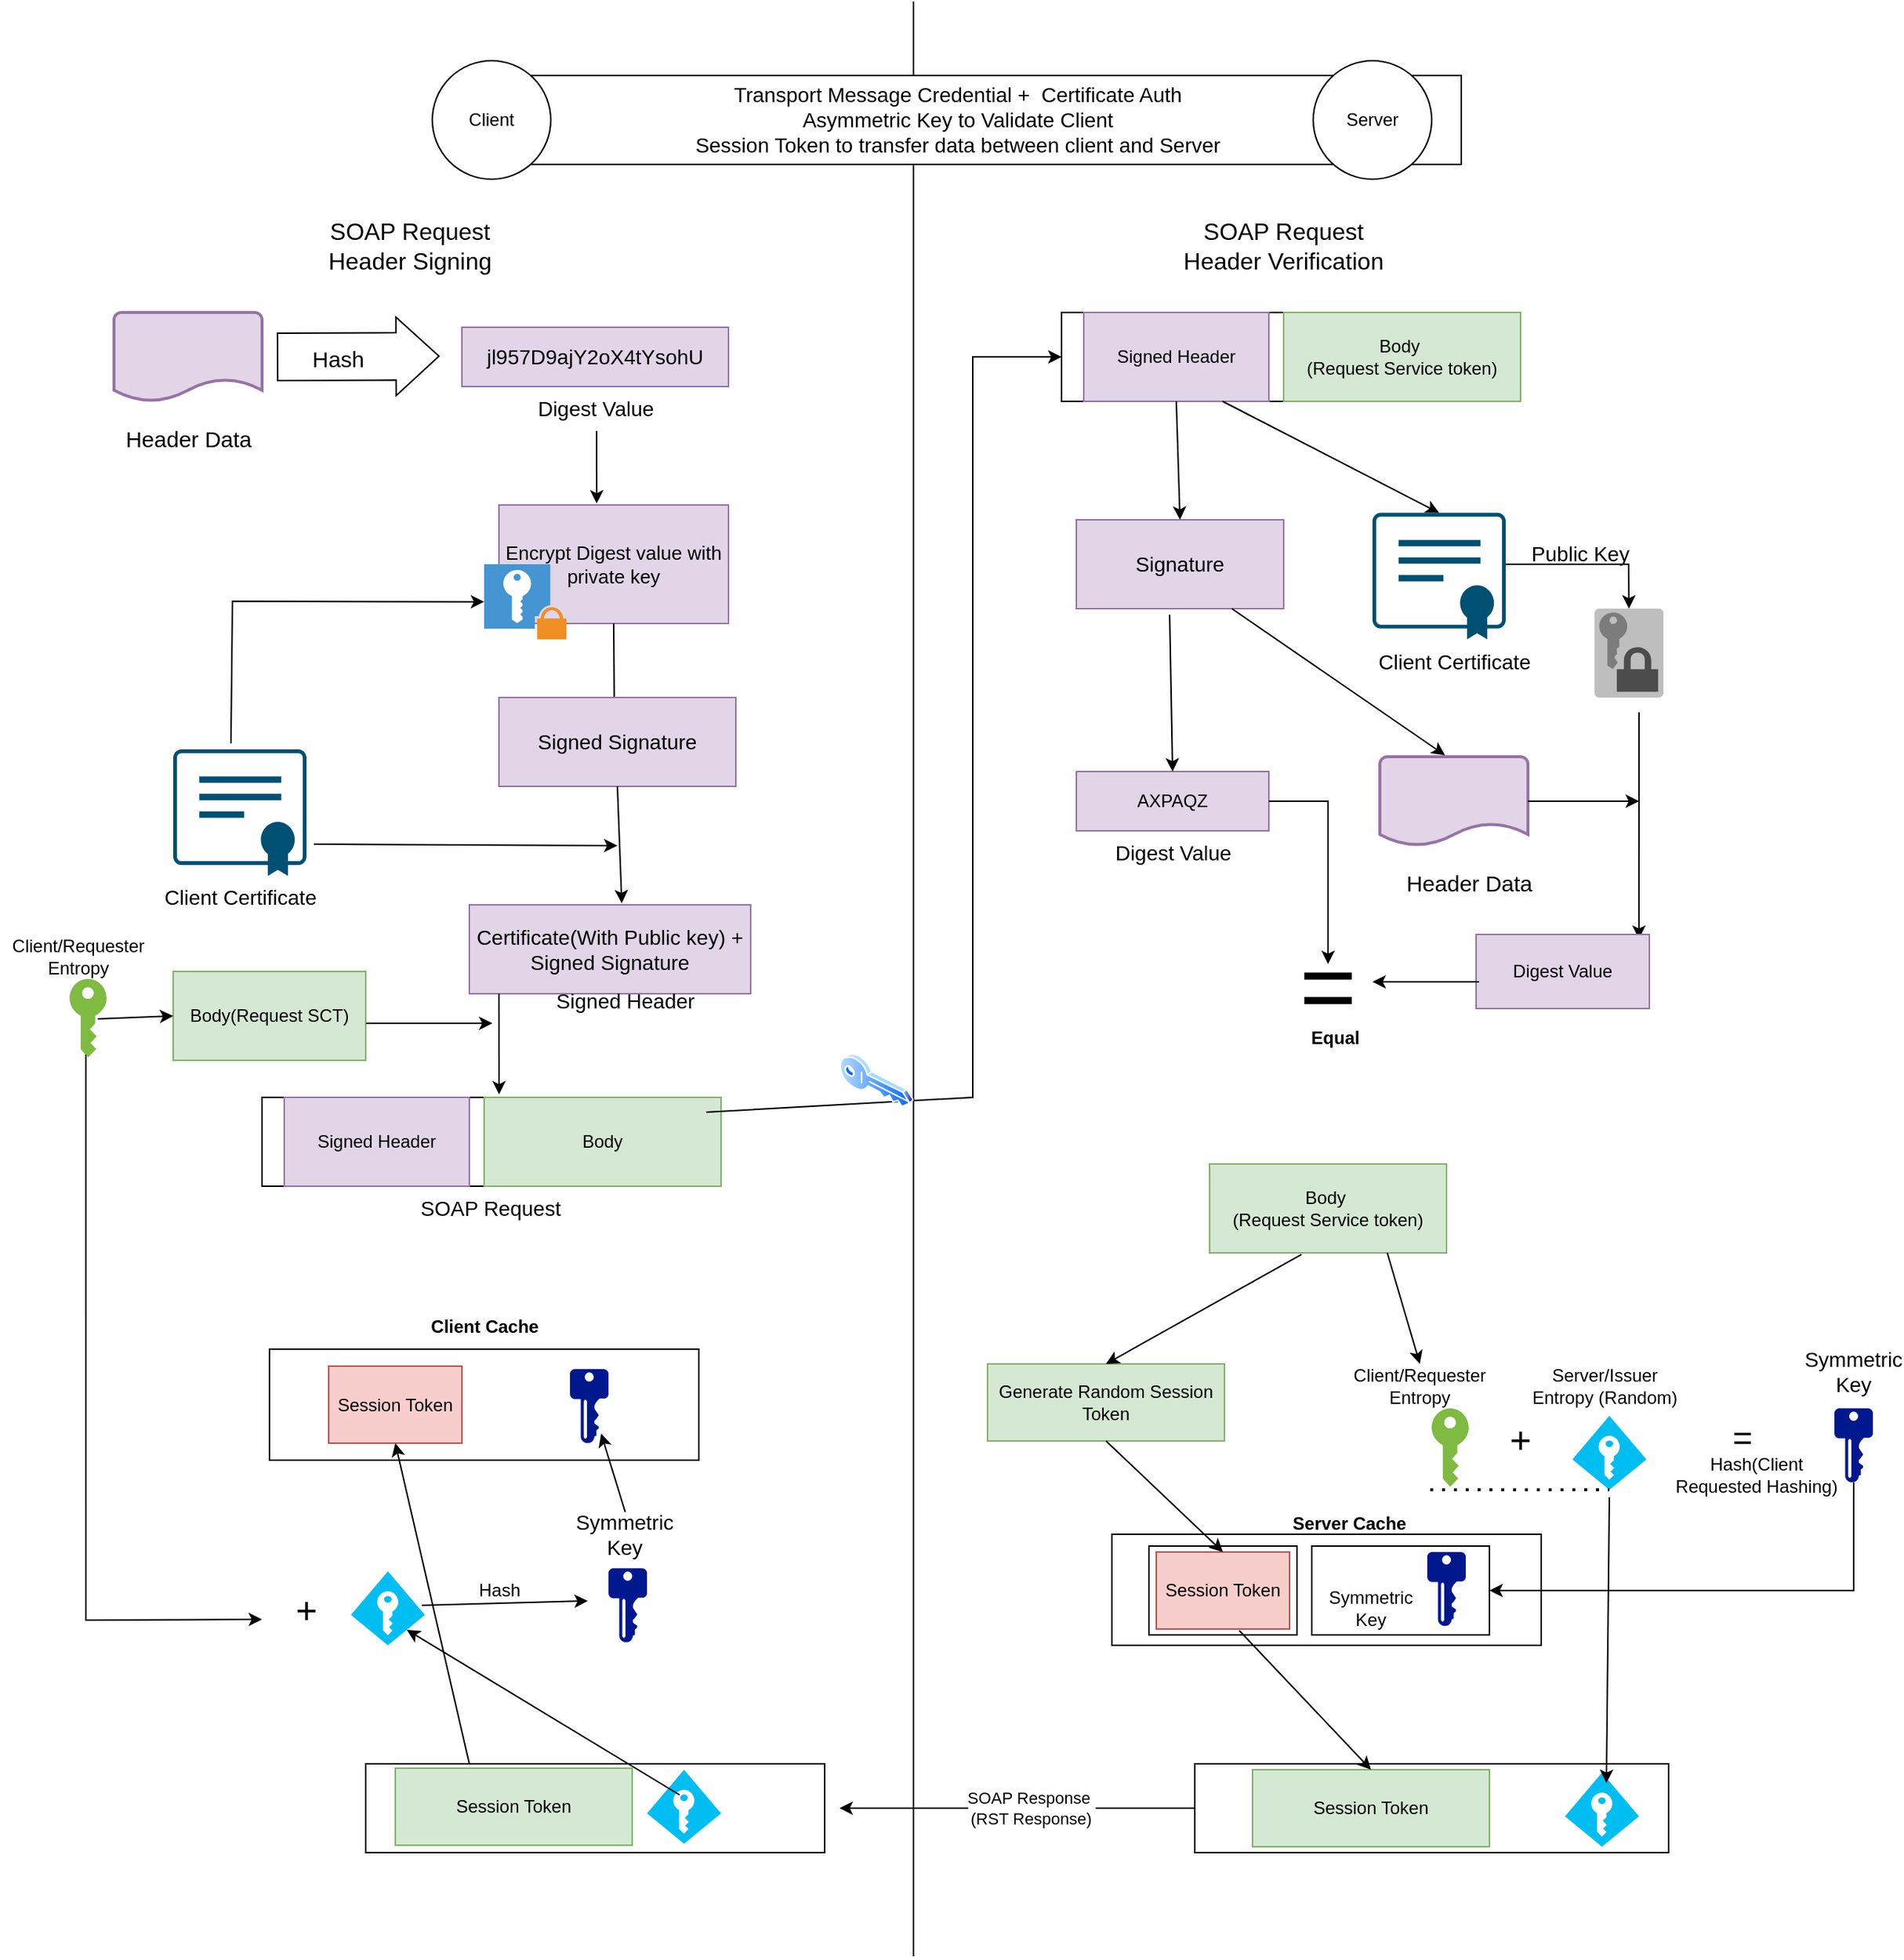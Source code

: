 <mxfile version="21.7.4" type="device">
  <diagram name="Page-1" id="7JHxIqzVTEzUt86KuqMs">
    <mxGraphModel dx="1192" dy="1798" grid="1" gridSize="10" guides="1" tooltips="1" connect="1" arrows="1" fold="1" page="1" pageScale="1" pageWidth="850" pageHeight="1100" math="0" shadow="0">
      <root>
        <mxCell id="0" />
        <mxCell id="1" parent="0" />
        <mxCell id="m2AHcmCJdf_8LvcoW3n0-3" value="" style="strokeWidth=2;html=1;shape=mxgraph.flowchart.document2;whiteSpace=wrap;size=0.25;fillColor=#e1d5e7;strokeColor=#9673a6;" parent="1" vertex="1">
          <mxGeometry x="100" y="170" width="100" height="60" as="geometry" />
        </mxCell>
        <mxCell id="m2AHcmCJdf_8LvcoW3n0-4" value="&lt;font style=&quot;font-size: 15px;&quot;&gt;Header Data&lt;/font&gt;" style="text;html=1;align=center;verticalAlign=middle;resizable=0;points=[];autosize=1;strokeColor=none;fillColor=none;" parent="1" vertex="1">
          <mxGeometry x="95" y="240" width="110" height="30" as="geometry" />
        </mxCell>
        <mxCell id="m2AHcmCJdf_8LvcoW3n0-5" value="" style="shape=flexArrow;endArrow=classic;html=1;rounded=0;width=32;endSize=9.33;" parent="1" edge="1">
          <mxGeometry width="50" height="50" relative="1" as="geometry">
            <mxPoint x="210" y="200" as="sourcePoint" />
            <mxPoint x="320" y="199.5" as="targetPoint" />
          </mxGeometry>
        </mxCell>
        <mxCell id="m2AHcmCJdf_8LvcoW3n0-6" value="&lt;font style=&quot;font-size: 15px;&quot;&gt;Hash&lt;/font&gt;" style="edgeLabel;html=1;align=center;verticalAlign=middle;resizable=0;points=[];" parent="m2AHcmCJdf_8LvcoW3n0-5" vertex="1" connectable="0">
          <mxGeometry x="-0.486" relative="1" as="geometry">
            <mxPoint x="12" y="1" as="offset" />
          </mxGeometry>
        </mxCell>
        <mxCell id="m2AHcmCJdf_8LvcoW3n0-7" value="&lt;font style=&quot;font-size: 14px;&quot;&gt;jl957D9ajY2oX4tYsohU&lt;/font&gt;" style="rounded=0;whiteSpace=wrap;html=1;fillColor=#e1d5e7;strokeColor=#9673a6;" parent="1" vertex="1">
          <mxGeometry x="335" y="180" width="180" height="40" as="geometry" />
        </mxCell>
        <mxCell id="m2AHcmCJdf_8LvcoW3n0-8" value="&lt;font style=&quot;font-size: 14px;&quot;&gt;Digest Value&lt;/font&gt;" style="text;html=1;align=center;verticalAlign=middle;resizable=0;points=[];autosize=1;strokeColor=none;fillColor=none;" parent="1" vertex="1">
          <mxGeometry x="375" y="220" width="100" height="30" as="geometry" />
        </mxCell>
        <mxCell id="m2AHcmCJdf_8LvcoW3n0-9" value="" style="points=[[0.015,0.015,0],[0.25,0,0],[0.5,0,0],[0.75,0,0],[0.985,0.015,0],[1,0.22,0],[1,0.44,0],[1,0.67,0],[0.985,0.89,0],[0,0.22,0],[0,0.44,0],[0,0.67,0],[0.015,0.89,0],[0.25,0.91,0],[0.5,0.91,0],[0.785,0.955,0]];verticalLabelPosition=bottom;sketch=0;html=1;verticalAlign=top;aspect=fixed;align=center;pointerEvents=1;shape=mxgraph.cisco19.x509_certificate;fillColor=#005073;strokeColor=none;" parent="1" vertex="1">
          <mxGeometry x="140" y="465" width="90" height="85.5" as="geometry" />
        </mxCell>
        <mxCell id="m2AHcmCJdf_8LvcoW3n0-10" value="&lt;font style=&quot;font-size: 14px;&quot;&gt;Client Certificate&lt;/font&gt;" style="text;html=1;align=center;verticalAlign=middle;resizable=0;points=[];autosize=1;strokeColor=none;fillColor=none;" parent="1" vertex="1">
          <mxGeometry x="120" y="550" width="130" height="30" as="geometry" />
        </mxCell>
        <mxCell id="m2AHcmCJdf_8LvcoW3n0-21" value="&lt;font style=&quot;font-size: 13px;&quot;&gt;Encrypt Digest value with private key&lt;/font&gt;" style="rounded=0;whiteSpace=wrap;html=1;fillColor=#e1d5e7;strokeColor=#9673a6;" parent="1" vertex="1">
          <mxGeometry x="360" y="300" width="155" height="80" as="geometry" />
        </mxCell>
        <mxCell id="m2AHcmCJdf_8LvcoW3n0-22" value="" style="endArrow=classic;html=1;rounded=0;entryX=0.426;entryY=-0.012;entryDx=0;entryDy=0;entryPerimeter=0;" parent="1" target="m2AHcmCJdf_8LvcoW3n0-21" edge="1">
          <mxGeometry width="50" height="50" relative="1" as="geometry">
            <mxPoint x="426" y="250" as="sourcePoint" />
            <mxPoint x="500" y="160" as="targetPoint" />
          </mxGeometry>
        </mxCell>
        <mxCell id="m2AHcmCJdf_8LvcoW3n0-23" value="" style="shadow=0;dashed=0;html=1;strokeColor=none;fillColor=#4495D1;labelPosition=center;verticalLabelPosition=bottom;verticalAlign=top;align=center;outlineConnect=0;shape=mxgraph.veeam.2d.private_key;" parent="1" vertex="1">
          <mxGeometry x="350" y="340" width="55.6" height="50.8" as="geometry" />
        </mxCell>
        <mxCell id="m2AHcmCJdf_8LvcoW3n0-24" value="" style="endArrow=classic;html=1;rounded=0;exitX=0.433;exitY=-0.047;exitDx=0;exitDy=0;exitPerimeter=0;" parent="1" source="m2AHcmCJdf_8LvcoW3n0-9" target="m2AHcmCJdf_8LvcoW3n0-23" edge="1">
          <mxGeometry width="50" height="50" relative="1" as="geometry">
            <mxPoint x="230" y="360" as="sourcePoint" />
            <mxPoint x="280" y="310" as="targetPoint" />
            <Array as="points">
              <mxPoint x="180" y="365" />
            </Array>
          </mxGeometry>
        </mxCell>
        <mxCell id="m2AHcmCJdf_8LvcoW3n0-25" value="" style="endArrow=classic;html=1;rounded=0;exitX=0.5;exitY=1;exitDx=0;exitDy=0;" parent="1" source="m2AHcmCJdf_8LvcoW3n0-21" edge="1">
          <mxGeometry width="50" height="50" relative="1" as="geometry">
            <mxPoint x="440" y="520" as="sourcePoint" />
            <mxPoint x="438" y="450" as="targetPoint" />
          </mxGeometry>
        </mxCell>
        <mxCell id="m2AHcmCJdf_8LvcoW3n0-26" value="&lt;font style=&quot;font-size: 14px;&quot;&gt;Signed Signature&lt;/font&gt;" style="rounded=0;whiteSpace=wrap;html=1;fillColor=#e1d5e7;strokeColor=#9673a6;" parent="1" vertex="1">
          <mxGeometry x="360" y="430" width="160" height="60" as="geometry" />
        </mxCell>
        <mxCell id="m2AHcmCJdf_8LvcoW3n0-31" value="&lt;font style=&quot;font-size: 14px;&quot;&gt;Certificate(With Public key) + Signed Signature&lt;/font&gt;" style="rounded=0;whiteSpace=wrap;html=1;fillColor=#e1d5e7;strokeColor=#9673a6;" parent="1" vertex="1">
          <mxGeometry x="340" y="570" width="190" height="60" as="geometry" />
        </mxCell>
        <mxCell id="m2AHcmCJdf_8LvcoW3n0-32" value="" style="endArrow=classic;html=1;rounded=0;exitX=1.056;exitY=0.749;exitDx=0;exitDy=0;exitPerimeter=0;" parent="1" source="m2AHcmCJdf_8LvcoW3n0-9" edge="1">
          <mxGeometry width="50" height="50" relative="1" as="geometry">
            <mxPoint x="-130" y="520" as="sourcePoint" />
            <mxPoint x="440" y="530" as="targetPoint" />
          </mxGeometry>
        </mxCell>
        <mxCell id="m2AHcmCJdf_8LvcoW3n0-33" value="" style="endArrow=classic;html=1;rounded=0;exitX=0.5;exitY=1;exitDx=0;exitDy=0;entryX=0.542;entryY=-0.017;entryDx=0;entryDy=0;entryPerimeter=0;" parent="1" source="m2AHcmCJdf_8LvcoW3n0-26" target="m2AHcmCJdf_8LvcoW3n0-31" edge="1">
          <mxGeometry width="50" height="50" relative="1" as="geometry">
            <mxPoint x="390" y="590" as="sourcePoint" />
            <mxPoint x="440" y="540" as="targetPoint" />
          </mxGeometry>
        </mxCell>
        <mxCell id="m2AHcmCJdf_8LvcoW3n0-34" value="&lt;font style=&quot;font-size: 14px;&quot;&gt;Signed Header&lt;/font&gt;" style="text;html=1;strokeColor=none;fillColor=none;align=center;verticalAlign=middle;whiteSpace=wrap;rounded=0;strokeWidth=5;" parent="1" vertex="1">
          <mxGeometry x="360.6" y="620" width="169.4" height="30" as="geometry" />
        </mxCell>
        <mxCell id="m2AHcmCJdf_8LvcoW3n0-35" value="" style="rounded=0;whiteSpace=wrap;html=1;" parent="1" vertex="1">
          <mxGeometry x="200" y="700" width="310" height="60" as="geometry" />
        </mxCell>
        <mxCell id="m2AHcmCJdf_8LvcoW3n0-36" value="Signed Header" style="rounded=0;whiteSpace=wrap;html=1;fillColor=#e1d5e7;strokeColor=#9673a6;" parent="1" vertex="1">
          <mxGeometry x="215" y="700" width="125" height="60" as="geometry" />
        </mxCell>
        <mxCell id="m2AHcmCJdf_8LvcoW3n0-37" value="Body" style="rounded=0;whiteSpace=wrap;html=1;fillColor=#d5e8d4;strokeColor=#82b366;" parent="1" vertex="1">
          <mxGeometry x="350" y="700" width="160" height="60" as="geometry" />
        </mxCell>
        <mxCell id="m2AHcmCJdf_8LvcoW3n0-38" value="&lt;font style=&quot;font-size: 14px;&quot;&gt;SOAP Request&lt;/font&gt;" style="text;html=1;strokeColor=none;fillColor=none;align=center;verticalAlign=middle;whiteSpace=wrap;rounded=0;strokeWidth=5;" parent="1" vertex="1">
          <mxGeometry x="270.3" y="760" width="169.4" height="30" as="geometry" />
        </mxCell>
        <mxCell id="m2AHcmCJdf_8LvcoW3n0-39" value="" style="endArrow=classic;html=1;rounded=0;entryX=0.063;entryY=-0.033;entryDx=0;entryDy=0;entryPerimeter=0;" parent="1" target="m2AHcmCJdf_8LvcoW3n0-37" edge="1">
          <mxGeometry width="50" height="50" relative="1" as="geometry">
            <mxPoint x="360" y="630" as="sourcePoint" />
            <mxPoint x="230" y="650" as="targetPoint" />
          </mxGeometry>
        </mxCell>
        <mxCell id="m2AHcmCJdf_8LvcoW3n0-40" value="Body(Request SCT)" style="rounded=0;whiteSpace=wrap;html=1;fillColor=#d5e8d4;strokeColor=#82b366;" parent="1" vertex="1">
          <mxGeometry x="140" y="615" width="130" height="60" as="geometry" />
        </mxCell>
        <mxCell id="m2AHcmCJdf_8LvcoW3n0-41" value="" style="endArrow=classic;html=1;rounded=0;entryX=0;entryY=1;entryDx=0;entryDy=0;" parent="1" edge="1">
          <mxGeometry width="50" height="50" relative="1" as="geometry">
            <mxPoint x="270.3" y="650" as="sourcePoint" />
            <mxPoint x="355.6" y="650" as="targetPoint" />
          </mxGeometry>
        </mxCell>
        <mxCell id="m2AHcmCJdf_8LvcoW3n0-42" value="&lt;font style=&quot;font-size: 16px;&quot;&gt;SOAP Request Header Signing&lt;/font&gt;" style="text;html=1;strokeColor=none;fillColor=none;align=center;verticalAlign=middle;whiteSpace=wrap;rounded=0;" parent="1" vertex="1">
          <mxGeometry x="220" y="110" width="160" height="30" as="geometry" />
        </mxCell>
        <mxCell id="m2AHcmCJdf_8LvcoW3n0-43" value="" style="rounded=0;whiteSpace=wrap;html=1;" parent="1" vertex="1">
          <mxGeometry x="740" y="170" width="310" height="60" as="geometry" />
        </mxCell>
        <mxCell id="m2AHcmCJdf_8LvcoW3n0-44" value="Signed Header" style="rounded=0;whiteSpace=wrap;html=1;fillColor=#e1d5e7;strokeColor=#9673a6;" parent="1" vertex="1">
          <mxGeometry x="755" y="170" width="125" height="60" as="geometry" />
        </mxCell>
        <mxCell id="m2AHcmCJdf_8LvcoW3n0-45" value="&lt;div&gt;Body&amp;nbsp;&lt;/div&gt;&lt;div&gt;(Request Service token)&lt;/div&gt;" style="rounded=0;whiteSpace=wrap;html=1;fillColor=#d5e8d4;strokeColor=#82b366;" parent="1" vertex="1">
          <mxGeometry x="890" y="170" width="160" height="60" as="geometry" />
        </mxCell>
        <mxCell id="m2AHcmCJdf_8LvcoW3n0-47" value="&lt;font style=&quot;font-size: 14px;&quot;&gt;Signature&lt;/font&gt;" style="rounded=0;whiteSpace=wrap;html=1;fillColor=#e1d5e7;strokeColor=#9673a6;" parent="1" vertex="1">
          <mxGeometry x="750" y="310" width="140" height="60" as="geometry" />
        </mxCell>
        <mxCell id="m2AHcmCJdf_8LvcoW3n0-50" value="" style="points=[[0.015,0.015,0],[0.25,0,0],[0.5,0,0],[0.75,0,0],[0.985,0.015,0],[1,0.22,0],[1,0.44,0],[1,0.67,0],[0.985,0.89,0],[0,0.22,0],[0,0.44,0],[0,0.67,0],[0.015,0.89,0],[0.25,0.91,0],[0.5,0.91,0],[0.785,0.955,0]];verticalLabelPosition=bottom;sketch=0;html=1;verticalAlign=top;aspect=fixed;align=center;pointerEvents=1;shape=mxgraph.cisco19.x509_certificate;fillColor=#005073;strokeColor=none;" parent="1" vertex="1">
          <mxGeometry x="950" y="305.3" width="90" height="85.5" as="geometry" />
        </mxCell>
        <mxCell id="m2AHcmCJdf_8LvcoW3n0-51" value="&lt;font style=&quot;font-size: 14px;&quot;&gt;Client Certificate&lt;/font&gt;" style="text;html=1;align=center;verticalAlign=middle;resizable=0;points=[];autosize=1;strokeColor=none;fillColor=none;" parent="1" vertex="1">
          <mxGeometry x="940" y="390.8" width="130" height="30" as="geometry" />
        </mxCell>
        <mxCell id="m2AHcmCJdf_8LvcoW3n0-52" value="AXPAQZ" style="rounded=0;whiteSpace=wrap;html=1;fillColor=#e1d5e7;strokeColor=#9673a6;" parent="1" vertex="1">
          <mxGeometry x="750" y="480" width="130" height="40" as="geometry" />
        </mxCell>
        <mxCell id="m2AHcmCJdf_8LvcoW3n0-54" value="" style="strokeWidth=2;html=1;shape=mxgraph.flowchart.document2;whiteSpace=wrap;size=0.25;fillColor=#e1d5e7;strokeColor=#9673a6;" parent="1" vertex="1">
          <mxGeometry x="955" y="470" width="100" height="60" as="geometry" />
        </mxCell>
        <mxCell id="m2AHcmCJdf_8LvcoW3n0-55" value="&lt;font style=&quot;font-size: 14px;&quot;&gt;Digest Value&lt;/font&gt;" style="text;html=1;align=center;verticalAlign=middle;resizable=0;points=[];autosize=1;strokeColor=none;fillColor=none;" parent="1" vertex="1">
          <mxGeometry x="765" y="520" width="100" height="30" as="geometry" />
        </mxCell>
        <mxCell id="m2AHcmCJdf_8LvcoW3n0-56" value="&lt;font style=&quot;font-size: 15px;&quot;&gt;Header Data&lt;/font&gt;" style="text;html=1;align=center;verticalAlign=middle;resizable=0;points=[];autosize=1;strokeColor=none;fillColor=none;" parent="1" vertex="1">
          <mxGeometry x="960" y="540" width="110" height="30" as="geometry" />
        </mxCell>
        <mxCell id="m2AHcmCJdf_8LvcoW3n0-57" value="" style="outlineConnect=0;dashed=0;verticalLabelPosition=bottom;verticalAlign=top;align=center;html=1;shape=mxgraph.aws3.data_encryption_key;fillColor=#7D7C7C;gradientColor=none;" parent="1" vertex="1">
          <mxGeometry x="1100" y="370" width="46.5" height="60" as="geometry" />
        </mxCell>
        <mxCell id="m2AHcmCJdf_8LvcoW3n0-58" value="" style="endArrow=classic;html=1;rounded=0;entryX=0.5;entryY=0;entryDx=0;entryDy=0;entryPerimeter=0;" parent="1" target="m2AHcmCJdf_8LvcoW3n0-57" edge="1">
          <mxGeometry width="50" height="50" relative="1" as="geometry">
            <mxPoint x="1040" y="340" as="sourcePoint" />
            <mxPoint x="1090" y="290" as="targetPoint" />
            <Array as="points">
              <mxPoint x="1123" y="340" />
            </Array>
          </mxGeometry>
        </mxCell>
        <mxCell id="m2AHcmCJdf_8LvcoW3n0-59" value="&lt;font style=&quot;font-size: 14px;&quot;&gt;Public Key&lt;/font&gt;" style="text;html=1;align=center;verticalAlign=middle;resizable=0;points=[];autosize=1;strokeColor=none;fillColor=none;" parent="1" vertex="1">
          <mxGeometry x="1045" y="318" width="90" height="30" as="geometry" />
        </mxCell>
        <mxCell id="m2AHcmCJdf_8LvcoW3n0-60" value="" style="endArrow=classic;html=1;rounded=0;exitX=1;exitY=0.5;exitDx=0;exitDy=0;exitPerimeter=0;" parent="1" source="m2AHcmCJdf_8LvcoW3n0-54" edge="1">
          <mxGeometry width="50" height="50" relative="1" as="geometry">
            <mxPoint x="1100" y="620" as="sourcePoint" />
            <mxPoint x="1130" y="500" as="targetPoint" />
          </mxGeometry>
        </mxCell>
        <mxCell id="m2AHcmCJdf_8LvcoW3n0-61" value="" style="endArrow=classic;html=1;rounded=0;entryX=0.94;entryY=0.06;entryDx=0;entryDy=0;entryPerimeter=0;" parent="1" target="m2AHcmCJdf_8LvcoW3n0-62" edge="1">
          <mxGeometry width="50" height="50" relative="1" as="geometry">
            <mxPoint x="1130" y="440" as="sourcePoint" />
            <mxPoint x="1130" y="610" as="targetPoint" />
          </mxGeometry>
        </mxCell>
        <mxCell id="m2AHcmCJdf_8LvcoW3n0-62" value="Digest Value" style="rounded=0;whiteSpace=wrap;html=1;fillColor=#e1d5e7;strokeColor=#9673a6;" parent="1" vertex="1">
          <mxGeometry x="1020" y="590" width="117" height="50" as="geometry" />
        </mxCell>
        <mxCell id="m2AHcmCJdf_8LvcoW3n0-63" value="" style="endArrow=classic;html=1;rounded=0;exitX=1;exitY=0.5;exitDx=0;exitDy=0;entryX=0.5;entryY=0;entryDx=0;entryDy=0;" parent="1" source="m2AHcmCJdf_8LvcoW3n0-52" edge="1">
          <mxGeometry width="50" height="50" relative="1" as="geometry">
            <mxPoint x="790" y="690" as="sourcePoint" />
            <mxPoint x="920" y="610" as="targetPoint" />
            <Array as="points">
              <mxPoint x="920" y="500" />
              <mxPoint x="920" y="550" />
            </Array>
          </mxGeometry>
        </mxCell>
        <mxCell id="m2AHcmCJdf_8LvcoW3n0-65" value="&lt;font style=&quot;font-size: 66px;&quot;&gt;=&lt;/font&gt;" style="text;html=1;strokeColor=none;fillColor=none;align=center;verticalAlign=middle;whiteSpace=wrap;rounded=0;" parent="1" vertex="1">
          <mxGeometry x="870" y="610" width="100" height="30" as="geometry" />
        </mxCell>
        <mxCell id="m2AHcmCJdf_8LvcoW3n0-66" value="" style="endArrow=classic;html=1;rounded=0;exitX=0.017;exitY=0.64;exitDx=0;exitDy=0;exitPerimeter=0;" parent="1" source="m2AHcmCJdf_8LvcoW3n0-62" edge="1">
          <mxGeometry width="50" height="50" relative="1" as="geometry">
            <mxPoint x="740" y="730" as="sourcePoint" />
            <mxPoint x="950" y="622" as="targetPoint" />
          </mxGeometry>
        </mxCell>
        <mxCell id="m2AHcmCJdf_8LvcoW3n0-67" value="" style="endArrow=classic;html=1;rounded=0;exitX=0.5;exitY=1;exitDx=0;exitDy=0;entryX=0.5;entryY=0;entryDx=0;entryDy=0;" parent="1" source="m2AHcmCJdf_8LvcoW3n0-44" target="m2AHcmCJdf_8LvcoW3n0-47" edge="1">
          <mxGeometry width="50" height="50" relative="1" as="geometry">
            <mxPoint x="710" y="280" as="sourcePoint" />
            <mxPoint x="760" y="230" as="targetPoint" />
          </mxGeometry>
        </mxCell>
        <mxCell id="m2AHcmCJdf_8LvcoW3n0-69" value="" style="endArrow=classic;html=1;rounded=0;entryX=0.5;entryY=0;entryDx=0;entryDy=0;entryPerimeter=0;exitX=0.75;exitY=1;exitDx=0;exitDy=0;" parent="1" source="m2AHcmCJdf_8LvcoW3n0-44" target="m2AHcmCJdf_8LvcoW3n0-50" edge="1">
          <mxGeometry width="50" height="50" relative="1" as="geometry">
            <mxPoint x="850" y="300" as="sourcePoint" />
            <mxPoint x="900" y="250" as="targetPoint" />
          </mxGeometry>
        </mxCell>
        <mxCell id="m2AHcmCJdf_8LvcoW3n0-70" value="" style="endArrow=classic;html=1;rounded=0;entryX=0.5;entryY=0;entryDx=0;entryDy=0;exitX=0.45;exitY=1.067;exitDx=0;exitDy=0;exitPerimeter=0;" parent="1" source="m2AHcmCJdf_8LvcoW3n0-47" target="m2AHcmCJdf_8LvcoW3n0-52" edge="1">
          <mxGeometry width="50" height="50" relative="1" as="geometry">
            <mxPoint x="610" y="440" as="sourcePoint" />
            <mxPoint x="660" y="390" as="targetPoint" />
          </mxGeometry>
        </mxCell>
        <mxCell id="m2AHcmCJdf_8LvcoW3n0-71" value="" style="endArrow=classic;html=1;rounded=0;entryX=0.44;entryY=-0.017;entryDx=0;entryDy=0;entryPerimeter=0;exitX=0.75;exitY=1;exitDx=0;exitDy=0;" parent="1" source="m2AHcmCJdf_8LvcoW3n0-47" target="m2AHcmCJdf_8LvcoW3n0-54" edge="1">
          <mxGeometry width="50" height="50" relative="1" as="geometry">
            <mxPoint x="620" y="520" as="sourcePoint" />
            <mxPoint x="670" y="470" as="targetPoint" />
          </mxGeometry>
        </mxCell>
        <mxCell id="m2AHcmCJdf_8LvcoW3n0-72" value="&lt;b&gt;Equal&lt;/b&gt;" style="text;html=1;strokeColor=none;fillColor=none;align=center;verticalAlign=middle;whiteSpace=wrap;rounded=0;" parent="1" vertex="1">
          <mxGeometry x="895" y="645" width="60" height="30" as="geometry" />
        </mxCell>
        <mxCell id="m2AHcmCJdf_8LvcoW3n0-73" value="" style="endArrow=none;html=1;rounded=0;" parent="1" edge="1">
          <mxGeometry width="50" height="50" relative="1" as="geometry">
            <mxPoint x="640" y="1280" as="sourcePoint" />
            <mxPoint x="640" y="-40" as="targetPoint" />
          </mxGeometry>
        </mxCell>
        <mxCell id="m2AHcmCJdf_8LvcoW3n0-74" value="" style="endArrow=classic;html=1;rounded=0;entryX=0;entryY=0.5;entryDx=0;entryDy=0;" parent="1" target="m2AHcmCJdf_8LvcoW3n0-43" edge="1">
          <mxGeometry width="50" height="50" relative="1" as="geometry">
            <mxPoint x="500" y="710" as="sourcePoint" />
            <mxPoint x="720" y="180" as="targetPoint" />
            <Array as="points">
              <mxPoint x="680" y="700" />
              <mxPoint x="680" y="200" />
            </Array>
          </mxGeometry>
        </mxCell>
        <mxCell id="m2AHcmCJdf_8LvcoW3n0-75" value="&lt;font style=&quot;font-size: 16px;&quot;&gt;SOAP Request Header Verification&lt;/font&gt;" style="text;html=1;strokeColor=none;fillColor=none;align=center;verticalAlign=middle;whiteSpace=wrap;rounded=0;" parent="1" vertex="1">
          <mxGeometry x="810" y="110" width="160" height="30" as="geometry" />
        </mxCell>
        <mxCell id="m2AHcmCJdf_8LvcoW3n0-76" value="&lt;div style=&quot;font-size: 14px;&quot;&gt;&lt;font style=&quot;font-size: 14px;&quot;&gt;Transport Message Credential +&amp;nbsp; Certificate Auth&lt;br&gt;&lt;/font&gt;&lt;/div&gt;&lt;div style=&quot;font-size: 14px;&quot;&gt;&lt;font style=&quot;font-size: 14px;&quot;&gt;Asymmetric Key to Validate Client&lt;/font&gt;&lt;/div&gt;&lt;div style=&quot;font-size: 14px;&quot;&gt;&lt;font style=&quot;font-size: 14px;&quot;&gt;Session Token to transfer data between client and Server&lt;font style=&quot;font-size: 14px;&quot;&gt;&lt;br&gt;&lt;/font&gt;&lt;/font&gt;&lt;/div&gt;" style="rounded=0;whiteSpace=wrap;html=1;" parent="1" vertex="1">
          <mxGeometry x="330" y="10" width="680" height="60" as="geometry" />
        </mxCell>
        <mxCell id="m2AHcmCJdf_8LvcoW3n0-77" value="Client" style="ellipse;whiteSpace=wrap;html=1;aspect=fixed;" parent="1" vertex="1">
          <mxGeometry x="315" width="80" height="80" as="geometry" />
        </mxCell>
        <mxCell id="m2AHcmCJdf_8LvcoW3n0-78" value="Server" style="ellipse;whiteSpace=wrap;html=1;aspect=fixed;" parent="1" vertex="1">
          <mxGeometry x="910" width="80" height="80" as="geometry" />
        </mxCell>
        <mxCell id="m2AHcmCJdf_8LvcoW3n0-79" value="&lt;div&gt;Body&amp;nbsp;&lt;/div&gt;&lt;div&gt;(Request Service token)&lt;/div&gt;" style="rounded=0;whiteSpace=wrap;html=1;fillColor=#d5e8d4;strokeColor=#82b366;" parent="1" vertex="1">
          <mxGeometry x="840" y="745" width="160" height="60" as="geometry" />
        </mxCell>
        <mxCell id="m2AHcmCJdf_8LvcoW3n0-80" value="Generate Random Session Token" style="rounded=0;whiteSpace=wrap;html=1;fillColor=#d5e8d4;strokeColor=#82b366;" parent="1" vertex="1">
          <mxGeometry x="690" y="880" width="160" height="52" as="geometry" />
        </mxCell>
        <mxCell id="m2AHcmCJdf_8LvcoW3n0-83" value="Client/Requester Entropy" style="text;html=1;strokeColor=none;fillColor=none;align=center;verticalAlign=middle;whiteSpace=wrap;rounded=0;" parent="1" vertex="1">
          <mxGeometry x="930" y="880" width="104" height="30" as="geometry" />
        </mxCell>
        <mxCell id="m2AHcmCJdf_8LvcoW3n0-86" value="&lt;font style=&quot;font-size: 25px;&quot;&gt;+&lt;/font&gt;" style="text;html=1;strokeColor=none;fillColor=none;align=center;verticalAlign=middle;whiteSpace=wrap;rounded=0;" parent="1" vertex="1">
          <mxGeometry x="1020" y="915" width="60" height="30" as="geometry" />
        </mxCell>
        <mxCell id="m2AHcmCJdf_8LvcoW3n0-92" value="" style="verticalLabelPosition=bottom;html=1;verticalAlign=top;align=center;strokeColor=none;fillColor=#00BEF2;shape=mxgraph.azure.access_control;" parent="1" vertex="1">
          <mxGeometry x="1085" y="915" width="50" height="50" as="geometry" />
        </mxCell>
        <mxCell id="m2AHcmCJdf_8LvcoW3n0-93" value="Server/Issuer Entropy (Random)" style="text;html=1;strokeColor=none;fillColor=none;align=center;verticalAlign=middle;whiteSpace=wrap;rounded=0;" parent="1" vertex="1">
          <mxGeometry x="1055" y="880" width="104" height="30" as="geometry" />
        </mxCell>
        <mxCell id="m2AHcmCJdf_8LvcoW3n0-94" value="" style="endArrow=none;dashed=1;html=1;dashPattern=1 3;strokeWidth=2;rounded=0;entryX=0.5;entryY=1;entryDx=0;entryDy=0;entryPerimeter=0;exitX=0.613;exitY=1;exitDx=0;exitDy=0;exitPerimeter=0;" parent="1" target="m2AHcmCJdf_8LvcoW3n0-92" edge="1">
          <mxGeometry width="50" height="50" relative="1" as="geometry">
            <mxPoint x="989.003" y="965" as="sourcePoint" />
            <mxPoint x="1090" y="970" as="targetPoint" />
          </mxGeometry>
        </mxCell>
        <mxCell id="m2AHcmCJdf_8LvcoW3n0-98" value="Hash(Client Requested Hashing)" style="text;html=1;strokeColor=none;fillColor=none;align=center;verticalAlign=middle;whiteSpace=wrap;rounded=0;" parent="1" vertex="1">
          <mxGeometry x="1146.5" y="940" width="125" height="30" as="geometry" />
        </mxCell>
        <mxCell id="m2AHcmCJdf_8LvcoW3n0-99" value="" style="endArrow=classic;html=1;rounded=0;exitX=0.388;exitY=1.017;exitDx=0;exitDy=0;exitPerimeter=0;entryX=0.5;entryY=0;entryDx=0;entryDy=0;" parent="1" source="m2AHcmCJdf_8LvcoW3n0-79" target="m2AHcmCJdf_8LvcoW3n0-80" edge="1">
          <mxGeometry width="50" height="50" relative="1" as="geometry">
            <mxPoint x="470" y="950" as="sourcePoint" />
            <mxPoint x="520" y="900" as="targetPoint" />
          </mxGeometry>
        </mxCell>
        <mxCell id="m2AHcmCJdf_8LvcoW3n0-100" value="" style="endArrow=classic;html=1;rounded=0;exitX=0.75;exitY=1;exitDx=0;exitDy=0;entryX=0.5;entryY=0;entryDx=0;entryDy=0;" parent="1" source="m2AHcmCJdf_8LvcoW3n0-79" target="m2AHcmCJdf_8LvcoW3n0-83" edge="1">
          <mxGeometry width="50" height="50" relative="1" as="geometry">
            <mxPoint x="870" y="970" as="sourcePoint" />
            <mxPoint x="920" y="920" as="targetPoint" />
          </mxGeometry>
        </mxCell>
        <mxCell id="m2AHcmCJdf_8LvcoW3n0-101" value="" style="rounded=0;whiteSpace=wrap;html=1;" parent="1" vertex="1">
          <mxGeometry x="830" y="1150" width="320" height="60" as="geometry" />
        </mxCell>
        <mxCell id="m2AHcmCJdf_8LvcoW3n0-103" value="Session Token " style="rounded=0;whiteSpace=wrap;html=1;fillColor=#d5e8d4;strokeColor=#82b366;" parent="1" vertex="1">
          <mxGeometry x="869" y="1154" width="160" height="52" as="geometry" />
        </mxCell>
        <mxCell id="m2AHcmCJdf_8LvcoW3n0-104" value="" style="verticalLabelPosition=bottom;html=1;verticalAlign=top;align=center;strokeColor=none;fillColor=#00BEF2;shape=mxgraph.azure.access_control;" parent="1" vertex="1">
          <mxGeometry x="1080" y="1156" width="50" height="50" as="geometry" />
        </mxCell>
        <mxCell id="m2AHcmCJdf_8LvcoW3n0-109" value="" style="endArrow=classic;html=1;rounded=0;exitX=0;exitY=0.5;exitDx=0;exitDy=0;" parent="1" source="m2AHcmCJdf_8LvcoW3n0-101" edge="1">
          <mxGeometry width="50" height="50" relative="1" as="geometry">
            <mxPoint x="600" y="1120" as="sourcePoint" />
            <mxPoint x="590" y="1180" as="targetPoint" />
          </mxGeometry>
        </mxCell>
        <mxCell id="m2AHcmCJdf_8LvcoW3n0-113" value="&lt;div&gt;SOAP Response&amp;nbsp;&lt;/div&gt;&lt;div&gt;(RST Response)&lt;/div&gt;" style="edgeLabel;html=1;align=center;verticalAlign=middle;resizable=0;points=[];" parent="m2AHcmCJdf_8LvcoW3n0-109" vertex="1" connectable="0">
          <mxGeometry x="-0.075" relative="1" as="geometry">
            <mxPoint as="offset" />
          </mxGeometry>
        </mxCell>
        <mxCell id="m2AHcmCJdf_8LvcoW3n0-111" value="Client/Requester Entropy" style="text;html=1;strokeColor=none;fillColor=none;align=center;verticalAlign=middle;whiteSpace=wrap;rounded=0;" parent="1" vertex="1">
          <mxGeometry x="23.5" y="590" width="104" height="30" as="geometry" />
        </mxCell>
        <mxCell id="m2AHcmCJdf_8LvcoW3n0-112" value="" style="endArrow=classic;html=1;rounded=0;entryX=0;entryY=0.5;entryDx=0;entryDy=0;exitX=0.935;exitY=0.54;exitDx=0;exitDy=0;exitPerimeter=0;" parent="1" target="m2AHcmCJdf_8LvcoW3n0-40" edge="1">
          <mxGeometry width="50" height="50" relative="1" as="geometry">
            <mxPoint x="88.985" y="647" as="sourcePoint" />
            <mxPoint x="130" y="600" as="targetPoint" />
          </mxGeometry>
        </mxCell>
        <mxCell id="m2AHcmCJdf_8LvcoW3n0-115" value="" style="rounded=0;whiteSpace=wrap;html=1;" parent="1" vertex="1">
          <mxGeometry x="270" y="1150" width="310" height="60" as="geometry" />
        </mxCell>
        <mxCell id="m2AHcmCJdf_8LvcoW3n0-116" value="Session Token" style="rounded=0;whiteSpace=wrap;html=1;fillColor=#d5e8d4;strokeColor=#82b366;" parent="1" vertex="1">
          <mxGeometry x="290" y="1153" width="160" height="52" as="geometry" />
        </mxCell>
        <mxCell id="m2AHcmCJdf_8LvcoW3n0-117" value="" style="verticalLabelPosition=bottom;html=1;verticalAlign=top;align=center;strokeColor=none;fillColor=#00BEF2;shape=mxgraph.azure.access_control;" parent="1" vertex="1">
          <mxGeometry x="260" y="1020" width="50" height="50" as="geometry" />
        </mxCell>
        <mxCell id="m2AHcmCJdf_8LvcoW3n0-120" value="" style="verticalLabelPosition=bottom;html=1;verticalAlign=top;align=center;strokeColor=none;fillColor=#00BEF2;shape=mxgraph.azure.access_control;" parent="1" vertex="1">
          <mxGeometry x="460" y="1154" width="50" height="50" as="geometry" />
        </mxCell>
        <mxCell id="m2AHcmCJdf_8LvcoW3n0-121" value="" style="endArrow=classic;html=1;rounded=0;exitX=0.677;exitY=1.02;exitDx=0;exitDy=0;exitPerimeter=0;entryX=0;entryY=0.75;entryDx=0;entryDy=0;" parent="1" target="m2AHcmCJdf_8LvcoW3n0-122" edge="1">
          <mxGeometry width="50" height="50" relative="1" as="geometry">
            <mxPoint x="80.987" y="671" as="sourcePoint" />
            <mxPoint x="80" y="1050" as="targetPoint" />
            <Array as="points">
              <mxPoint x="81" y="1053" />
            </Array>
          </mxGeometry>
        </mxCell>
        <mxCell id="m2AHcmCJdf_8LvcoW3n0-122" value="&lt;font style=&quot;font-size: 25px;&quot;&gt;+&lt;/font&gt;" style="text;html=1;strokeColor=none;fillColor=none;align=center;verticalAlign=middle;whiteSpace=wrap;rounded=0;" parent="1" vertex="1">
          <mxGeometry x="200" y="1030" width="60" height="30" as="geometry" />
        </mxCell>
        <mxCell id="m2AHcmCJdf_8LvcoW3n0-123" value="" style="endArrow=classic;html=1;rounded=0;exitX=0.96;exitY=0.46;exitDx=0;exitDy=0;exitPerimeter=0;" parent="1" source="m2AHcmCJdf_8LvcoW3n0-117" edge="1">
          <mxGeometry width="50" height="50" relative="1" as="geometry">
            <mxPoint x="330" y="1040" as="sourcePoint" />
            <mxPoint x="420" y="1040" as="targetPoint" />
          </mxGeometry>
        </mxCell>
        <mxCell id="m2AHcmCJdf_8LvcoW3n0-124" value="Hash" style="text;html=1;align=center;verticalAlign=middle;resizable=0;points=[];autosize=1;strokeColor=none;fillColor=none;" parent="1" vertex="1">
          <mxGeometry x="335" y="1018" width="50" height="30" as="geometry" />
        </mxCell>
        <mxCell id="m2AHcmCJdf_8LvcoW3n0-128" value="" style="endArrow=classic;html=1;rounded=0;exitX=0.44;exitY=0.34;exitDx=0;exitDy=0;exitPerimeter=0;entryX=0.755;entryY=0.79;entryDx=0;entryDy=0;entryPerimeter=0;" parent="1" source="m2AHcmCJdf_8LvcoW3n0-120" target="m2AHcmCJdf_8LvcoW3n0-117" edge="1">
          <mxGeometry width="50" height="50" relative="1" as="geometry">
            <mxPoint x="420" y="1150" as="sourcePoint" />
            <mxPoint x="470" y="1100" as="targetPoint" />
          </mxGeometry>
        </mxCell>
        <mxCell id="Fmn94j2n1OJGEEsKj20w-1" value="&lt;font style=&quot;font-size: 23px;&quot;&gt;=&lt;/font&gt;" style="text;html=1;strokeColor=none;fillColor=none;align=center;verticalAlign=middle;whiteSpace=wrap;rounded=0;" vertex="1" parent="1">
          <mxGeometry x="1170" y="915" width="60" height="30" as="geometry" />
        </mxCell>
        <mxCell id="Fmn94j2n1OJGEEsKj20w-2" value="" style="sketch=0;aspect=fixed;pointerEvents=1;shadow=0;dashed=0;html=1;strokeColor=none;labelPosition=center;verticalLabelPosition=bottom;verticalAlign=top;align=center;fillColor=#00188D;shape=mxgraph.mscae.enterprise.key_permissions" vertex="1" parent="1">
          <mxGeometry x="1262" y="910" width="26" height="50" as="geometry" />
        </mxCell>
        <mxCell id="Fmn94j2n1OJGEEsKj20w-3" value="&lt;font style=&quot;font-size: 14px;&quot;&gt;Symmetric Key&lt;/font&gt;" style="text;html=1;strokeColor=none;fillColor=none;align=center;verticalAlign=middle;whiteSpace=wrap;rounded=0;" vertex="1" parent="1">
          <mxGeometry x="1245" y="870" width="60" height="30" as="geometry" />
        </mxCell>
        <mxCell id="Fmn94j2n1OJGEEsKj20w-4" value="" style="rounded=0;whiteSpace=wrap;html=1;" vertex="1" parent="1">
          <mxGeometry x="774" y="995" width="290" height="75" as="geometry" />
        </mxCell>
        <mxCell id="Fmn94j2n1OJGEEsKj20w-5" value="" style="rounded=0;whiteSpace=wrap;html=1;" vertex="1" parent="1">
          <mxGeometry x="799" y="1003" width="100" height="60" as="geometry" />
        </mxCell>
        <mxCell id="Fmn94j2n1OJGEEsKj20w-6" value="" style="rounded=0;whiteSpace=wrap;html=1;" vertex="1" parent="1">
          <mxGeometry x="909" y="1003" width="120" height="60" as="geometry" />
        </mxCell>
        <mxCell id="Fmn94j2n1OJGEEsKj20w-7" value="" style="sketch=0;aspect=fixed;pointerEvents=1;shadow=0;dashed=0;html=1;strokeColor=none;labelPosition=center;verticalLabelPosition=bottom;verticalAlign=top;align=center;fillColor=#00188D;shape=mxgraph.mscae.enterprise.key_permissions" vertex="1" parent="1">
          <mxGeometry x="987" y="1007" width="26" height="50" as="geometry" />
        </mxCell>
        <mxCell id="Fmn94j2n1OJGEEsKj20w-8" value="Session Token" style="rounded=0;whiteSpace=wrap;html=1;fillColor=#f8cecc;strokeColor=#b85450;" vertex="1" parent="1">
          <mxGeometry x="804" y="1007" width="90" height="52" as="geometry" />
        </mxCell>
        <mxCell id="Fmn94j2n1OJGEEsKj20w-9" value="Symmetric Key" style="text;html=1;strokeColor=none;fillColor=none;align=center;verticalAlign=middle;whiteSpace=wrap;rounded=0;" vertex="1" parent="1">
          <mxGeometry x="919" y="1030" width="60" height="30" as="geometry" />
        </mxCell>
        <mxCell id="Fmn94j2n1OJGEEsKj20w-10" value="" style="endArrow=classic;html=1;rounded=0;exitX=0.5;exitY=1;exitDx=0;exitDy=0;exitPerimeter=0;entryX=1;entryY=0.5;entryDx=0;entryDy=0;" edge="1" parent="1" source="Fmn94j2n1OJGEEsKj20w-2" target="Fmn94j2n1OJGEEsKj20w-6">
          <mxGeometry width="50" height="50" relative="1" as="geometry">
            <mxPoint x="1110" y="1110" as="sourcePoint" />
            <mxPoint x="1160" y="1060" as="targetPoint" />
            <Array as="points">
              <mxPoint x="1275" y="1033" />
            </Array>
          </mxGeometry>
        </mxCell>
        <mxCell id="Fmn94j2n1OJGEEsKj20w-11" value="" style="endArrow=classic;html=1;rounded=0;entryX=0.5;entryY=0;entryDx=0;entryDy=0;exitX=0.5;exitY=1;exitDx=0;exitDy=0;" edge="1" parent="1" source="m2AHcmCJdf_8LvcoW3n0-80" target="Fmn94j2n1OJGEEsKj20w-8">
          <mxGeometry width="50" height="50" relative="1" as="geometry">
            <mxPoint x="680" y="990" as="sourcePoint" />
            <mxPoint x="730" y="940" as="targetPoint" />
          </mxGeometry>
        </mxCell>
        <mxCell id="Fmn94j2n1OJGEEsKj20w-12" value="&lt;b&gt;Server Cache&lt;/b&gt;" style="text;html=1;strokeColor=none;fillColor=none;align=center;verticalAlign=middle;whiteSpace=wrap;rounded=0;" vertex="1" parent="1">
          <mxGeometry x="889" y="973" width="91" height="30" as="geometry" />
        </mxCell>
        <mxCell id="Fmn94j2n1OJGEEsKj20w-13" value="" style="endArrow=classic;html=1;rounded=0;entryX=0.56;entryY=0.14;entryDx=0;entryDy=0;entryPerimeter=0;" edge="1" parent="1" target="m2AHcmCJdf_8LvcoW3n0-104">
          <mxGeometry width="50" height="50" relative="1" as="geometry">
            <mxPoint x="1110" y="970" as="sourcePoint" />
            <mxPoint x="1200" y="1060" as="targetPoint" />
          </mxGeometry>
        </mxCell>
        <mxCell id="Fmn94j2n1OJGEEsKj20w-14" value="" style="endArrow=classic;html=1;rounded=0;entryX=0.5;entryY=0;entryDx=0;entryDy=0;exitX=0.61;exitY=0.95;exitDx=0;exitDy=0;exitPerimeter=0;" edge="1" parent="1" source="Fmn94j2n1OJGEEsKj20w-5" target="m2AHcmCJdf_8LvcoW3n0-103">
          <mxGeometry width="50" height="50" relative="1" as="geometry">
            <mxPoint x="680" y="1160" as="sourcePoint" />
            <mxPoint x="730" y="1110" as="targetPoint" />
          </mxGeometry>
        </mxCell>
        <mxCell id="Fmn94j2n1OJGEEsKj20w-15" value="" style="sketch=0;aspect=fixed;pointerEvents=1;shadow=0;dashed=0;html=1;strokeColor=none;labelPosition=center;verticalLabelPosition=bottom;verticalAlign=top;align=center;fillColor=#00188D;shape=mxgraph.mscae.enterprise.key_permissions" vertex="1" parent="1">
          <mxGeometry x="434" y="1018" width="26" height="50" as="geometry" />
        </mxCell>
        <mxCell id="Fmn94j2n1OJGEEsKj20w-16" value="&lt;font style=&quot;font-size: 14px;&quot;&gt;Symmetric Key&lt;/font&gt;" style="text;html=1;strokeColor=none;fillColor=none;align=center;verticalAlign=middle;whiteSpace=wrap;rounded=0;" vertex="1" parent="1">
          <mxGeometry x="415.3" y="980" width="60" height="30" as="geometry" />
        </mxCell>
        <mxCell id="Fmn94j2n1OJGEEsKj20w-17" value="" style="rounded=0;whiteSpace=wrap;html=1;" vertex="1" parent="1">
          <mxGeometry x="205" y="870" width="290" height="75" as="geometry" />
        </mxCell>
        <mxCell id="Fmn94j2n1OJGEEsKj20w-18" value="Session Token" style="rounded=0;whiteSpace=wrap;html=1;fillColor=#f8cecc;strokeColor=#b85450;" vertex="1" parent="1">
          <mxGeometry x="245" y="881.5" width="90" height="52" as="geometry" />
        </mxCell>
        <mxCell id="Fmn94j2n1OJGEEsKj20w-19" value="" style="sketch=0;aspect=fixed;pointerEvents=1;shadow=0;dashed=0;html=1;strokeColor=none;labelPosition=center;verticalLabelPosition=bottom;verticalAlign=top;align=center;fillColor=#00188D;shape=mxgraph.mscae.enterprise.key_permissions" vertex="1" parent="1">
          <mxGeometry x="408" y="883.5" width="26" height="50" as="geometry" />
        </mxCell>
        <mxCell id="Fmn94j2n1OJGEEsKj20w-20" value="" style="endArrow=classic;html=1;rounded=0;exitX=0.5;exitY=0;exitDx=0;exitDy=0;entryX=0.808;entryY=0.87;entryDx=0;entryDy=0;entryPerimeter=0;" edge="1" parent="1" source="Fmn94j2n1OJGEEsKj20w-16" target="Fmn94j2n1OJGEEsKj20w-19">
          <mxGeometry width="50" height="50" relative="1" as="geometry">
            <mxPoint x="380" y="1020" as="sourcePoint" />
            <mxPoint x="430" y="970" as="targetPoint" />
          </mxGeometry>
        </mxCell>
        <mxCell id="Fmn94j2n1OJGEEsKj20w-21" value="" style="endArrow=classic;html=1;rounded=0;entryX=0.5;entryY=1;entryDx=0;entryDy=0;" edge="1" parent="1" target="Fmn94j2n1OJGEEsKj20w-18">
          <mxGeometry width="50" height="50" relative="1" as="geometry">
            <mxPoint x="340" y="1150" as="sourcePoint" />
            <mxPoint x="390" y="1100" as="targetPoint" />
          </mxGeometry>
        </mxCell>
        <mxCell id="Fmn94j2n1OJGEEsKj20w-22" value="&lt;b&gt;Client Cache&lt;/b&gt;" style="text;html=1;strokeColor=none;fillColor=none;align=center;verticalAlign=middle;whiteSpace=wrap;rounded=0;" vertex="1" parent="1">
          <mxGeometry x="304.5" y="840" width="91" height="30" as="geometry" />
        </mxCell>
        <mxCell id="Fmn94j2n1OJGEEsKj20w-23" value="" style="image;aspect=fixed;perimeter=ellipsePerimeter;html=1;align=center;shadow=0;dashed=0;spacingTop=3;image=img/lib/active_directory/key.svg;" vertex="1" parent="1">
          <mxGeometry x="590" y="670" width="50" height="37" as="geometry" />
        </mxCell>
        <mxCell id="Fmn94j2n1OJGEEsKj20w-24" value="" style="sketch=0;pointerEvents=1;shadow=0;dashed=0;html=1;strokeColor=none;labelPosition=center;verticalLabelPosition=bottom;verticalAlign=top;outlineConnect=0;align=center;shape=mxgraph.office.security.key_permissions;fillColor=#7FBA42;" vertex="1" parent="1">
          <mxGeometry x="70" y="620" width="25" height="53" as="geometry" />
        </mxCell>
        <mxCell id="Fmn94j2n1OJGEEsKj20w-25" value="" style="sketch=0;pointerEvents=1;shadow=0;dashed=0;html=1;strokeColor=none;labelPosition=center;verticalLabelPosition=bottom;verticalAlign=top;outlineConnect=0;align=center;shape=mxgraph.office.security.key_permissions;fillColor=#7FBA42;" vertex="1" parent="1">
          <mxGeometry x="990" y="910" width="25" height="53" as="geometry" />
        </mxCell>
      </root>
    </mxGraphModel>
  </diagram>
</mxfile>
